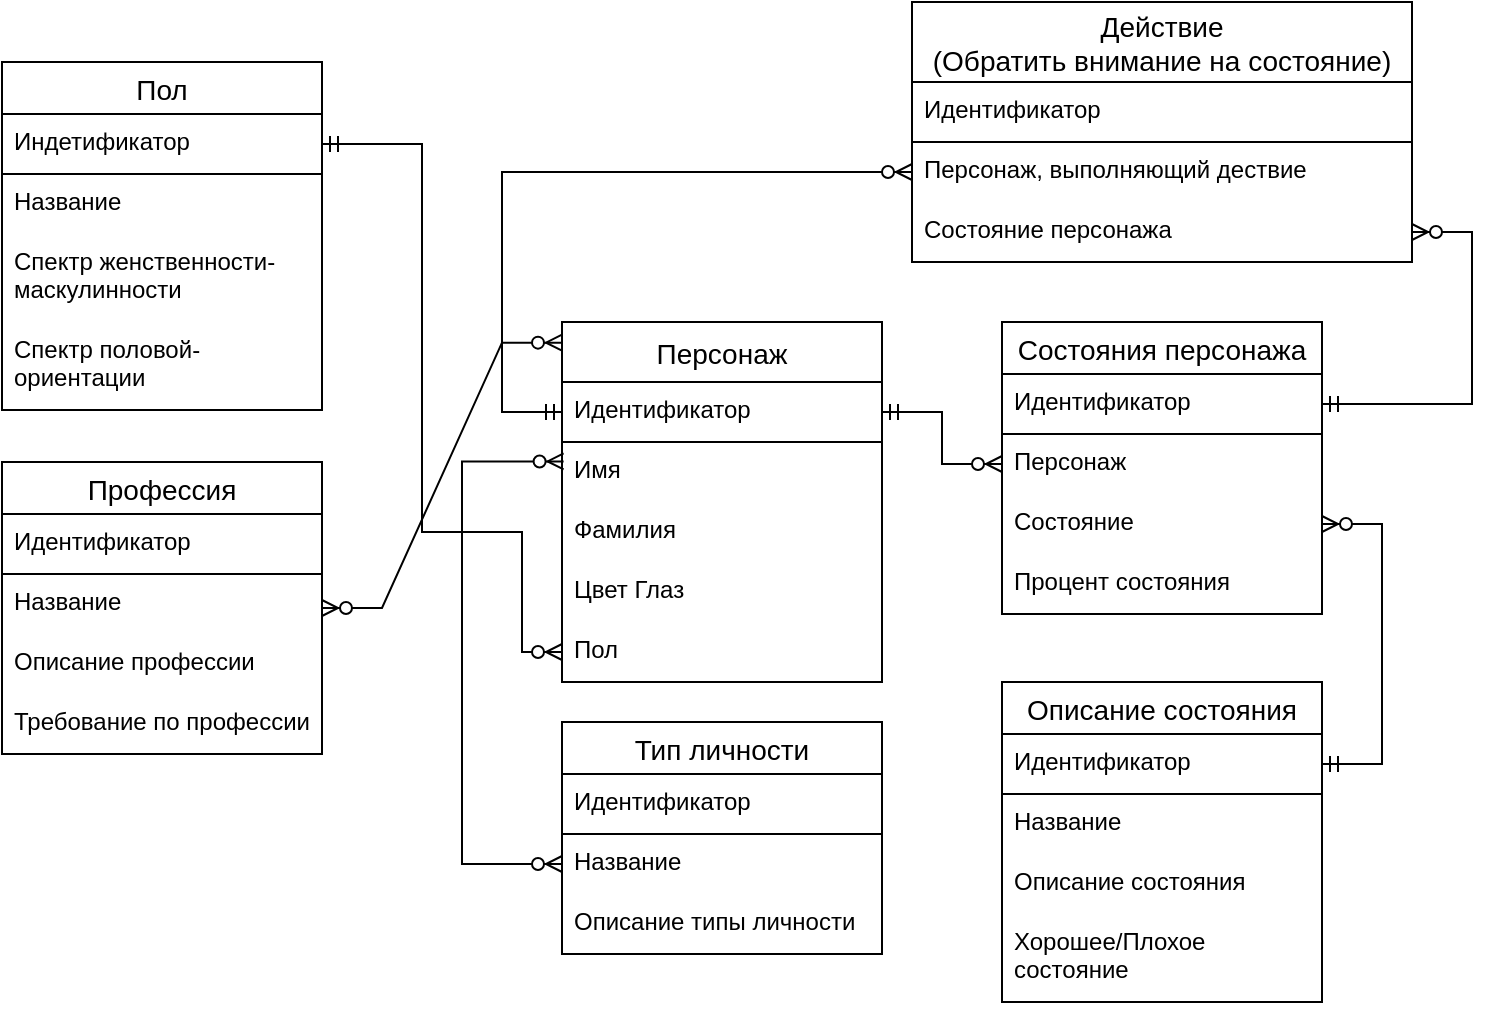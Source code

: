 <mxfile version="21.7.2" type="device">
  <diagram id="R2lEEEUBdFMjLlhIrx00" name="Page-1">
    <mxGraphModel dx="1147" dy="1706" grid="1" gridSize="10" guides="1" tooltips="1" connect="1" arrows="1" fold="1" page="1" pageScale="1" pageWidth="850" pageHeight="1100" math="0" shadow="0" extFonts="Permanent Marker^https://fonts.googleapis.com/css?family=Permanent+Marker">
      <root>
        <mxCell id="0" />
        <mxCell id="1" parent="0" />
        <mxCell id="tjvYHmnuxjrfSuaW5jSS-1" value="Персонаж" style="swimlane;fontStyle=0;childLayout=stackLayout;horizontal=1;startSize=30;horizontalStack=0;resizeParent=1;resizeParentMax=0;resizeLast=0;collapsible=1;marginBottom=0;align=center;fontSize=14;" parent="1" vertex="1">
          <mxGeometry x="300" y="60" width="160" height="180" as="geometry">
            <mxRectangle x="200" y="190" width="110" height="30" as="alternateBounds" />
          </mxGeometry>
        </mxCell>
        <mxCell id="tjvYHmnuxjrfSuaW5jSS-2" value="Идентификатор" style="text;strokeColor=default;fillColor=none;spacingLeft=4;spacingRight=4;overflow=hidden;rotatable=0;points=[[0,0.5],[1,0.5]];portConstraint=eastwest;fontSize=12;whiteSpace=wrap;html=1;" parent="tjvYHmnuxjrfSuaW5jSS-1" vertex="1">
          <mxGeometry y="30" width="160" height="30" as="geometry" />
        </mxCell>
        <mxCell id="tjvYHmnuxjrfSuaW5jSS-3" value="Имя" style="text;strokeColor=none;fillColor=none;spacingLeft=4;spacingRight=4;overflow=hidden;rotatable=0;points=[[0,0.5],[1,0.5]];portConstraint=eastwest;fontSize=12;whiteSpace=wrap;html=1;" parent="tjvYHmnuxjrfSuaW5jSS-1" vertex="1">
          <mxGeometry y="60" width="160" height="30" as="geometry" />
        </mxCell>
        <mxCell id="PzUiimtebL7W7rv_pCsE-2" value="Фамилия" style="text;strokeColor=none;fillColor=none;spacingLeft=4;spacingRight=4;overflow=hidden;rotatable=0;points=[[0,0.5],[1,0.5]];portConstraint=eastwest;fontSize=12;whiteSpace=wrap;html=1;" parent="tjvYHmnuxjrfSuaW5jSS-1" vertex="1">
          <mxGeometry y="90" width="160" height="30" as="geometry" />
        </mxCell>
        <mxCell id="PzUiimtebL7W7rv_pCsE-3" value="Цвет Глаз" style="text;strokeColor=none;fillColor=none;spacingLeft=4;spacingRight=4;overflow=hidden;rotatable=0;points=[[0,0.5],[1,0.5]];portConstraint=eastwest;fontSize=12;whiteSpace=wrap;html=1;" parent="tjvYHmnuxjrfSuaW5jSS-1" vertex="1">
          <mxGeometry y="120" width="160" height="30" as="geometry" />
        </mxCell>
        <mxCell id="cmKRumTznQ0rn6I6kuzF-6" value="Пол" style="text;strokeColor=none;fillColor=none;spacingLeft=4;spacingRight=4;overflow=hidden;rotatable=0;points=[[0,0.5],[1,0.5]];portConstraint=eastwest;fontSize=12;whiteSpace=wrap;html=1;" parent="tjvYHmnuxjrfSuaW5jSS-1" vertex="1">
          <mxGeometry y="150" width="160" height="30" as="geometry" />
        </mxCell>
        <mxCell id="tjvYHmnuxjrfSuaW5jSS-7" value="Описание состояния" style="swimlane;fontStyle=0;childLayout=stackLayout;horizontal=1;startSize=26;horizontalStack=0;resizeParent=1;resizeParentMax=0;resizeLast=0;collapsible=1;marginBottom=0;align=center;fontSize=14;" parent="1" vertex="1">
          <mxGeometry x="520" y="240" width="160" height="160" as="geometry" />
        </mxCell>
        <mxCell id="tjvYHmnuxjrfSuaW5jSS-8" value="Идентификатор" style="text;strokeColor=default;fillColor=none;spacingLeft=4;spacingRight=4;overflow=hidden;rotatable=0;points=[[0,0.5],[1,0.5]];portConstraint=eastwest;fontSize=12;whiteSpace=wrap;html=1;" parent="tjvYHmnuxjrfSuaW5jSS-7" vertex="1">
          <mxGeometry y="26" width="160" height="30" as="geometry" />
        </mxCell>
        <mxCell id="tjvYHmnuxjrfSuaW5jSS-9" value="Название" style="text;strokeColor=none;fillColor=none;spacingLeft=4;spacingRight=4;overflow=hidden;rotatable=0;points=[[0,0.5],[1,0.5]];portConstraint=eastwest;fontSize=12;whiteSpace=wrap;html=1;" parent="tjvYHmnuxjrfSuaW5jSS-7" vertex="1">
          <mxGeometry y="56" width="160" height="30" as="geometry" />
        </mxCell>
        <mxCell id="W3qEsk8CGx4BVmZwJuLK-12" value="Описание состояния" style="text;strokeColor=none;fillColor=none;spacingLeft=4;spacingRight=4;overflow=hidden;rotatable=0;points=[[0,0.5],[1,0.5]];portConstraint=eastwest;fontSize=12;whiteSpace=wrap;html=1;" parent="tjvYHmnuxjrfSuaW5jSS-7" vertex="1">
          <mxGeometry y="86" width="160" height="30" as="geometry" />
        </mxCell>
        <mxCell id="W3qEsk8CGx4BVmZwJuLK-13" value="Хорошее/Плохое состояние" style="text;strokeColor=none;fillColor=none;spacingLeft=4;spacingRight=4;overflow=hidden;rotatable=0;points=[[0,0.5],[1,0.5]];portConstraint=eastwest;fontSize=12;whiteSpace=wrap;html=1;" parent="tjvYHmnuxjrfSuaW5jSS-7" vertex="1">
          <mxGeometry y="116" width="160" height="44" as="geometry" />
        </mxCell>
        <mxCell id="tjvYHmnuxjrfSuaW5jSS-21" value="Тип личности" style="swimlane;fontStyle=0;childLayout=stackLayout;horizontal=1;startSize=26;horizontalStack=0;resizeParent=1;resizeParentMax=0;resizeLast=0;collapsible=1;marginBottom=0;align=center;fontSize=14;" parent="1" vertex="1">
          <mxGeometry x="300" y="260" width="160" height="116" as="geometry" />
        </mxCell>
        <mxCell id="tjvYHmnuxjrfSuaW5jSS-22" value="Идентификатор" style="text;strokeColor=default;fillColor=none;spacingLeft=4;spacingRight=4;overflow=hidden;rotatable=0;points=[[0,0.5],[1,0.5]];portConstraint=eastwest;fontSize=12;whiteSpace=wrap;html=1;labelBorderColor=none;" parent="tjvYHmnuxjrfSuaW5jSS-21" vertex="1">
          <mxGeometry y="26" width="160" height="30" as="geometry" />
        </mxCell>
        <mxCell id="tjvYHmnuxjrfSuaW5jSS-23" value="Название" style="text;strokeColor=none;fillColor=none;spacingLeft=4;spacingRight=4;overflow=hidden;rotatable=0;points=[[0,0.5],[1,0.5]];portConstraint=eastwest;fontSize=12;whiteSpace=wrap;html=1;" parent="tjvYHmnuxjrfSuaW5jSS-21" vertex="1">
          <mxGeometry y="56" width="160" height="30" as="geometry" />
        </mxCell>
        <mxCell id="W3qEsk8CGx4BVmZwJuLK-11" value="Описание типы личности" style="text;strokeColor=none;fillColor=none;spacingLeft=4;spacingRight=4;overflow=hidden;rotatable=0;points=[[0,0.5],[1,0.5]];portConstraint=eastwest;fontSize=12;whiteSpace=wrap;html=1;" parent="tjvYHmnuxjrfSuaW5jSS-21" vertex="1">
          <mxGeometry y="86" width="160" height="30" as="geometry" />
        </mxCell>
        <mxCell id="woa4eZghsFqPepW-VlkZ-5" value="Профессия" style="swimlane;fontStyle=0;childLayout=stackLayout;horizontal=1;startSize=26;horizontalStack=0;resizeParent=1;resizeParentMax=0;resizeLast=0;collapsible=1;marginBottom=0;align=center;fontSize=14;" parent="1" vertex="1">
          <mxGeometry x="20" y="130" width="160" height="146" as="geometry" />
        </mxCell>
        <mxCell id="woa4eZghsFqPepW-VlkZ-6" value="Идентификатор" style="text;strokeColor=default;fillColor=none;spacingLeft=4;spacingRight=4;overflow=hidden;rotatable=0;points=[[0,0.5],[1,0.5]];portConstraint=eastwest;fontSize=12;whiteSpace=wrap;html=1;" parent="woa4eZghsFqPepW-VlkZ-5" vertex="1">
          <mxGeometry y="26" width="160" height="30" as="geometry" />
        </mxCell>
        <mxCell id="woa4eZghsFqPepW-VlkZ-7" value="Название" style="text;strokeColor=none;fillColor=none;spacingLeft=4;spacingRight=4;overflow=hidden;rotatable=0;points=[[0,0.5],[1,0.5]];portConstraint=eastwest;fontSize=12;whiteSpace=wrap;html=1;" parent="woa4eZghsFqPepW-VlkZ-5" vertex="1">
          <mxGeometry y="56" width="160" height="30" as="geometry" />
        </mxCell>
        <mxCell id="W3qEsk8CGx4BVmZwJuLK-7" value="Описание профессии" style="text;strokeColor=none;fillColor=none;spacingLeft=4;spacingRight=4;overflow=hidden;rotatable=0;points=[[0,0.5],[1,0.5]];portConstraint=eastwest;fontSize=12;whiteSpace=wrap;html=1;" parent="woa4eZghsFqPepW-VlkZ-5" vertex="1">
          <mxGeometry y="86" width="160" height="30" as="geometry" />
        </mxCell>
        <mxCell id="W3qEsk8CGx4BVmZwJuLK-8" value="Требование по профессии" style="text;strokeColor=none;fillColor=none;spacingLeft=4;spacingRight=4;overflow=hidden;rotatable=0;points=[[0,0.5],[1,0.5]];portConstraint=eastwest;fontSize=12;whiteSpace=wrap;html=1;" parent="woa4eZghsFqPepW-VlkZ-5" vertex="1">
          <mxGeometry y="116" width="160" height="30" as="geometry" />
        </mxCell>
        <mxCell id="woa4eZghsFqPepW-VlkZ-19" value="Состояния персонажа" style="swimlane;fontStyle=0;childLayout=stackLayout;horizontal=1;startSize=26;horizontalStack=0;resizeParent=1;resizeParentMax=0;resizeLast=0;collapsible=1;marginBottom=0;align=center;fontSize=14;" parent="1" vertex="1">
          <mxGeometry x="520" y="60" width="160" height="146" as="geometry" />
        </mxCell>
        <mxCell id="woa4eZghsFqPepW-VlkZ-20" value="Идентификатор" style="text;strokeColor=default;fillColor=none;spacingLeft=4;spacingRight=4;overflow=hidden;rotatable=0;points=[[0,0.5],[1,0.5]];portConstraint=eastwest;fontSize=12;whiteSpace=wrap;html=1;" parent="woa4eZghsFqPepW-VlkZ-19" vertex="1">
          <mxGeometry y="26" width="160" height="30" as="geometry" />
        </mxCell>
        <mxCell id="woa4eZghsFqPepW-VlkZ-21" value="Персонаж" style="text;strokeColor=none;fillColor=none;spacingLeft=4;spacingRight=4;overflow=hidden;rotatable=0;points=[[0,0.5],[1,0.5]];portConstraint=eastwest;fontSize=12;whiteSpace=wrap;html=1;" parent="woa4eZghsFqPepW-VlkZ-19" vertex="1">
          <mxGeometry y="56" width="160" height="30" as="geometry" />
        </mxCell>
        <mxCell id="woa4eZghsFqPepW-VlkZ-22" value="Состояние" style="text;strokeColor=none;fillColor=none;spacingLeft=4;spacingRight=4;overflow=hidden;rotatable=0;points=[[0,0.5],[1,0.5]];portConstraint=eastwest;fontSize=12;whiteSpace=wrap;html=1;" parent="woa4eZghsFqPepW-VlkZ-19" vertex="1">
          <mxGeometry y="86" width="160" height="30" as="geometry" />
        </mxCell>
        <mxCell id="PzUiimtebL7W7rv_pCsE-4" value="Процент состояния" style="text;strokeColor=none;fillColor=none;spacingLeft=4;spacingRight=4;overflow=hidden;rotatable=0;points=[[0,0.5],[1,0.5]];portConstraint=eastwest;fontSize=12;whiteSpace=wrap;html=1;" parent="woa4eZghsFqPepW-VlkZ-19" vertex="1">
          <mxGeometry y="116" width="160" height="30" as="geometry" />
        </mxCell>
        <mxCell id="woa4eZghsFqPepW-VlkZ-25" value="Действие&#xa;(Обратить внимание на состояние)" style="swimlane;fontStyle=0;childLayout=stackLayout;horizontal=1;startSize=40;horizontalStack=0;resizeParent=1;resizeParentMax=0;resizeLast=0;collapsible=1;marginBottom=0;align=center;fontSize=14;" parent="1" vertex="1">
          <mxGeometry x="475" y="-100" width="250" height="130" as="geometry" />
        </mxCell>
        <mxCell id="woa4eZghsFqPepW-VlkZ-26" value="Идентификатор" style="text;strokeColor=default;fillColor=none;spacingLeft=4;spacingRight=4;overflow=hidden;rotatable=0;points=[[0,0.5],[1,0.5]];portConstraint=eastwest;fontSize=12;whiteSpace=wrap;html=1;" parent="woa4eZghsFqPepW-VlkZ-25" vertex="1">
          <mxGeometry y="40" width="250" height="30" as="geometry" />
        </mxCell>
        <mxCell id="woa4eZghsFqPepW-VlkZ-27" value="Персонаж, выполняющий дествие" style="text;strokeColor=none;fillColor=none;spacingLeft=4;spacingRight=4;overflow=hidden;rotatable=0;points=[[0,0.5],[1,0.5]];portConstraint=eastwest;fontSize=12;whiteSpace=wrap;html=1;" parent="woa4eZghsFqPepW-VlkZ-25" vertex="1">
          <mxGeometry y="70" width="250" height="30" as="geometry" />
        </mxCell>
        <mxCell id="woa4eZghsFqPepW-VlkZ-29" value="Состояние персонажа" style="text;strokeColor=none;fillColor=none;spacingLeft=4;spacingRight=4;overflow=hidden;rotatable=0;points=[[0,0.5],[1,0.5]];portConstraint=eastwest;fontSize=12;whiteSpace=wrap;html=1;" parent="woa4eZghsFqPepW-VlkZ-25" vertex="1">
          <mxGeometry y="100" width="250" height="30" as="geometry" />
        </mxCell>
        <mxCell id="woa4eZghsFqPepW-VlkZ-30" value="" style="edgeStyle=orthogonalEdgeStyle;fontSize=12;html=1;endArrow=ERzeroToMany;startArrow=ERmandOne;rounded=0;exitX=0;exitY=0.5;exitDx=0;exitDy=0;entryX=0;entryY=0.5;entryDx=0;entryDy=0;" parent="1" source="tjvYHmnuxjrfSuaW5jSS-2" target="woa4eZghsFqPepW-VlkZ-27" edge="1">
          <mxGeometry width="100" height="100" relative="1" as="geometry">
            <mxPoint x="330" y="-80" as="sourcePoint" />
            <mxPoint x="430" y="-180" as="targetPoint" />
            <Array as="points">
              <mxPoint x="270" y="105" />
              <mxPoint x="270" y="-15" />
            </Array>
          </mxGeometry>
        </mxCell>
        <mxCell id="woa4eZghsFqPepW-VlkZ-31" value="" style="edgeStyle=entityRelationEdgeStyle;fontSize=12;html=1;endArrow=ERzeroToMany;startArrow=ERmandOne;rounded=0;exitX=1;exitY=0.5;exitDx=0;exitDy=0;" parent="1" source="woa4eZghsFqPepW-VlkZ-20" target="woa4eZghsFqPepW-VlkZ-29" edge="1">
          <mxGeometry width="100" height="100" relative="1" as="geometry">
            <mxPoint x="720" y="160" as="sourcePoint" />
            <mxPoint x="820" y="60" as="targetPoint" />
          </mxGeometry>
        </mxCell>
        <mxCell id="woa4eZghsFqPepW-VlkZ-32" value="" style="edgeStyle=entityRelationEdgeStyle;fontSize=12;html=1;endArrow=ERzeroToMany;startArrow=ERmandOne;rounded=0;exitX=1;exitY=0.5;exitDx=0;exitDy=0;entryX=0;entryY=0.5;entryDx=0;entryDy=0;" parent="1" source="tjvYHmnuxjrfSuaW5jSS-2" target="woa4eZghsFqPepW-VlkZ-21" edge="1">
          <mxGeometry width="100" height="100" relative="1" as="geometry">
            <mxPoint x="740" y="220" as="sourcePoint" />
            <mxPoint x="840" y="120" as="targetPoint" />
          </mxGeometry>
        </mxCell>
        <mxCell id="woa4eZghsFqPepW-VlkZ-33" value="" style="edgeStyle=entityRelationEdgeStyle;fontSize=12;html=1;endArrow=ERzeroToMany;startArrow=ERmandOne;rounded=0;entryX=1;entryY=0.5;entryDx=0;entryDy=0;exitX=1;exitY=0.5;exitDx=0;exitDy=0;" parent="1" source="tjvYHmnuxjrfSuaW5jSS-8" target="woa4eZghsFqPepW-VlkZ-22" edge="1">
          <mxGeometry width="100" height="100" relative="1" as="geometry">
            <mxPoint x="740" y="280" as="sourcePoint" />
            <mxPoint x="840" y="180" as="targetPoint" />
          </mxGeometry>
        </mxCell>
        <mxCell id="cmKRumTznQ0rn6I6kuzF-1" value="Пол" style="swimlane;fontStyle=0;childLayout=stackLayout;horizontal=1;startSize=26;horizontalStack=0;resizeParent=1;resizeParentMax=0;resizeLast=0;collapsible=1;marginBottom=0;align=center;fontSize=14;" parent="1" vertex="1">
          <mxGeometry x="20" y="-70" width="160" height="174" as="geometry" />
        </mxCell>
        <mxCell id="cmKRumTznQ0rn6I6kuzF-2" value="Индетификатор" style="text;strokeColor=default;fillColor=none;spacingLeft=4;spacingRight=4;overflow=hidden;rotatable=0;points=[[0,0.5],[1,0.5]];portConstraint=eastwest;fontSize=12;whiteSpace=wrap;html=1;" parent="cmKRumTznQ0rn6I6kuzF-1" vertex="1">
          <mxGeometry y="26" width="160" height="30" as="geometry" />
        </mxCell>
        <mxCell id="cmKRumTznQ0rn6I6kuzF-5" value="Название" style="text;strokeColor=none;fillColor=none;spacingLeft=4;spacingRight=4;overflow=hidden;rotatable=0;points=[[0,0.5],[1,0.5]];portConstraint=eastwest;fontSize=12;whiteSpace=wrap;html=1;" parent="cmKRumTznQ0rn6I6kuzF-1" vertex="1">
          <mxGeometry y="56" width="160" height="30" as="geometry" />
        </mxCell>
        <mxCell id="W3qEsk8CGx4BVmZwJuLK-1" value="Спектр женственности-маскулинности" style="text;strokeColor=none;fillColor=none;spacingLeft=4;spacingRight=4;overflow=hidden;rotatable=0;points=[[0,0.5],[1,0.5]];portConstraint=eastwest;fontSize=12;whiteSpace=wrap;html=1;" parent="cmKRumTznQ0rn6I6kuzF-1" vertex="1">
          <mxGeometry y="86" width="160" height="44" as="geometry" />
        </mxCell>
        <mxCell id="W3qEsk8CGx4BVmZwJuLK-6" value="Спектр половой-ориентации" style="text;strokeColor=none;fillColor=none;spacingLeft=4;spacingRight=4;overflow=hidden;rotatable=0;points=[[0,0.5],[1,0.5]];portConstraint=eastwest;fontSize=12;whiteSpace=wrap;html=1;" parent="cmKRumTznQ0rn6I6kuzF-1" vertex="1">
          <mxGeometry y="130" width="160" height="44" as="geometry" />
        </mxCell>
        <mxCell id="cmKRumTznQ0rn6I6kuzF-7" value="" style="edgeStyle=orthogonalEdgeStyle;fontSize=12;html=1;endArrow=ERzeroToMany;startArrow=ERmandOne;rounded=0;entryX=0;entryY=0.5;entryDx=0;entryDy=0;exitX=1;exitY=0.5;exitDx=0;exitDy=0;" parent="1" source="cmKRumTznQ0rn6I6kuzF-2" target="cmKRumTznQ0rn6I6kuzF-6" edge="1">
          <mxGeometry width="100" height="100" relative="1" as="geometry">
            <mxPoint x="250" y="40" as="sourcePoint" />
            <mxPoint x="350" y="-60" as="targetPoint" />
            <Array as="points">
              <mxPoint x="230" y="-29" />
              <mxPoint x="230" y="165" />
              <mxPoint x="280" y="165" />
              <mxPoint x="280" y="225" />
            </Array>
          </mxGeometry>
        </mxCell>
        <mxCell id="W3qEsk8CGx4BVmZwJuLK-9" value="" style="edgeStyle=entityRelationEdgeStyle;fontSize=12;html=1;endArrow=ERzeroToMany;endFill=1;startArrow=ERzeroToMany;rounded=0;entryX=-0.023;entryY=0.086;entryDx=0;entryDy=0;entryPerimeter=0;" parent="1" source="woa4eZghsFqPepW-VlkZ-5" edge="1">
          <mxGeometry width="100" height="100" relative="1" as="geometry">
            <mxPoint x="183.84" y="144.6" as="sourcePoint" />
            <mxPoint x="300.0" y="70.32" as="targetPoint" />
            <Array as="points">
              <mxPoint x="184" y="145" />
            </Array>
          </mxGeometry>
        </mxCell>
        <mxCell id="W3qEsk8CGx4BVmZwJuLK-10" value="" style="edgeStyle=orthogonalEdgeStyle;fontSize=12;html=1;endArrow=ERzeroToMany;endFill=1;startArrow=ERzeroToMany;rounded=0;entryX=0.005;entryY=0.324;entryDx=0;entryDy=0;entryPerimeter=0;exitX=0;exitY=0.5;exitDx=0;exitDy=0;" parent="1" source="tjvYHmnuxjrfSuaW5jSS-23" target="tjvYHmnuxjrfSuaW5jSS-3" edge="1">
          <mxGeometry width="100" height="100" relative="1" as="geometry">
            <mxPoint x="270" y="280" as="sourcePoint" />
            <mxPoint x="296.16" y="130.0" as="targetPoint" />
            <Array as="points">
              <mxPoint x="250" y="331" />
              <mxPoint x="250" y="130" />
            </Array>
          </mxGeometry>
        </mxCell>
      </root>
    </mxGraphModel>
  </diagram>
</mxfile>
